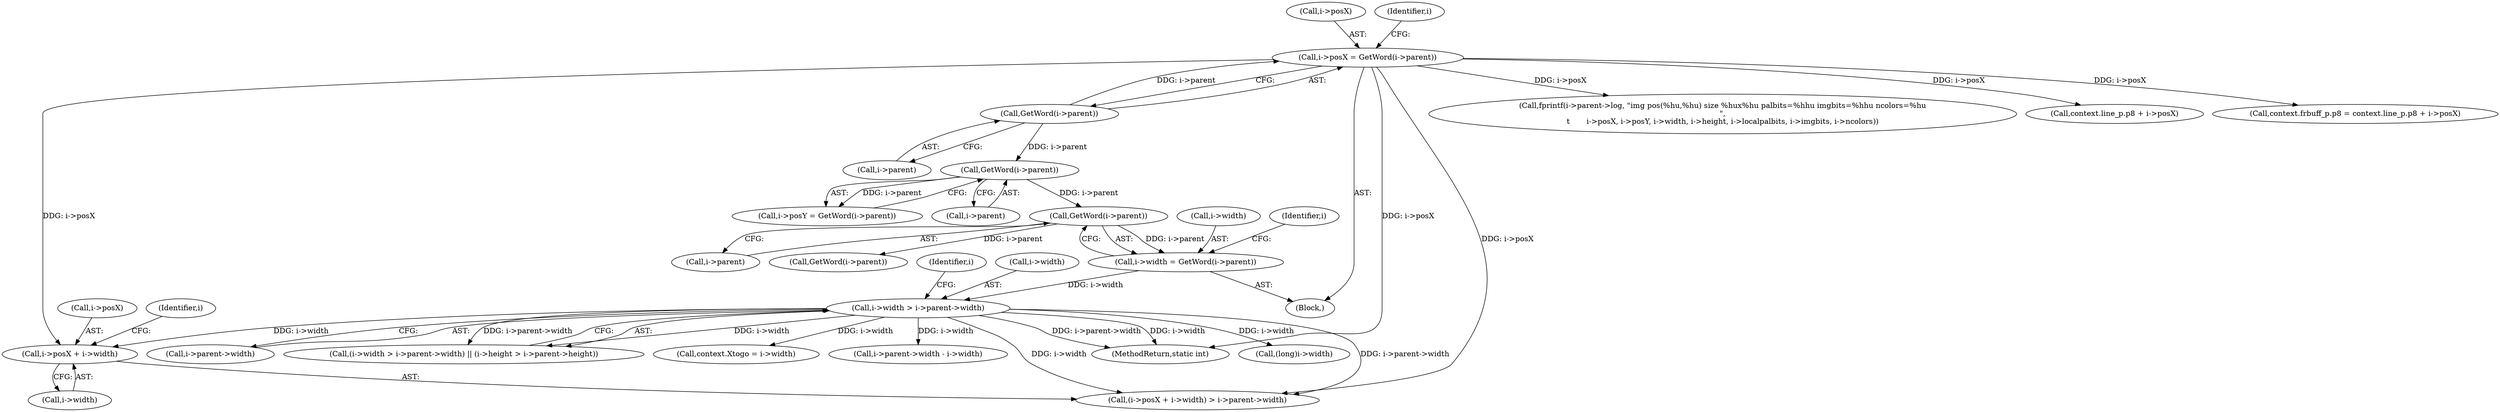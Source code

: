 digraph "0_ngiflib_cf429e0a2fe26b5f01ce0c8e9b79432e94509b6e@pointer" {
"1000232" [label="(Call,i->posX + i->width)"];
"1000161" [label="(Call,i->posX = GetWord(i->parent))"];
"1000165" [label="(Call,GetWord(i->parent))"];
"1000195" [label="(Call,i->width > i->parent->width)"];
"1000177" [label="(Call,i->width = GetWord(i->parent))"];
"1000181" [label="(Call,GetWord(i->parent))"];
"1000173" [label="(Call,GetWord(i->parent))"];
"1000233" [label="(Call,i->posX)"];
"1000936" [label="(MethodReturn,static int)"];
"1000165" [label="(Call,GetWord(i->parent))"];
"1000174" [label="(Call,i->parent)"];
"1000369" [label="(Call,(long)i->width)"];
"1000166" [label="(Call,i->parent)"];
"1000130" [label="(Block,)"];
"1000206" [label="(Identifier,i)"];
"1000231" [label="(Call,(i->posX + i->width) > i->parent->width)"];
"1000199" [label="(Call,i->parent->width)"];
"1000194" [label="(Call,(i->width > i->parent->width) || (i->height > i->parent->height))"];
"1000241" [label="(Identifier,i)"];
"1000178" [label="(Call,i->width)"];
"1000189" [label="(Call,GetWord(i->parent))"];
"1000162" [label="(Call,i->posX)"];
"1000173" [label="(Call,GetWord(i->parent))"];
"1000312" [label="(Call,context.Xtogo = i->width)"];
"1000169" [label="(Call,i->posY = GetWord(i->parent))"];
"1000195" [label="(Call,i->width > i->parent->width)"];
"1000187" [label="(Identifier,i)"];
"1000177" [label="(Call,i->width = GetWord(i->parent))"];
"1000182" [label="(Call,i->parent)"];
"1000232" [label="(Call,i->posX + i->width)"];
"1000171" [label="(Identifier,i)"];
"1000581" [label="(Call,fprintf(i->parent->log, \"img pos(%hu,%hu) size %hux%hu palbits=%hhu imgbits=%hhu ncolors=%hu\n\",\n\t       i->posX, i->posY, i->width, i->height, i->localpalbits, i->imgbits, i->ncolors))"];
"1000262" [label="(Call,i->parent->width - i->width)"];
"1000357" [label="(Call,context.line_p.p8 + i->posX)"];
"1000181" [label="(Call,GetWord(i->parent))"];
"1000196" [label="(Call,i->width)"];
"1000236" [label="(Call,i->width)"];
"1000351" [label="(Call,context.frbuff_p.p8 = context.line_p.p8 + i->posX)"];
"1000161" [label="(Call,i->posX = GetWord(i->parent))"];
"1000232" -> "1000231"  [label="AST: "];
"1000232" -> "1000236"  [label="CFG: "];
"1000233" -> "1000232"  [label="AST: "];
"1000236" -> "1000232"  [label="AST: "];
"1000241" -> "1000232"  [label="CFG: "];
"1000161" -> "1000232"  [label="DDG: i->posX"];
"1000195" -> "1000232"  [label="DDG: i->width"];
"1000161" -> "1000130"  [label="AST: "];
"1000161" -> "1000165"  [label="CFG: "];
"1000162" -> "1000161"  [label="AST: "];
"1000165" -> "1000161"  [label="AST: "];
"1000171" -> "1000161"  [label="CFG: "];
"1000161" -> "1000936"  [label="DDG: i->posX"];
"1000165" -> "1000161"  [label="DDG: i->parent"];
"1000161" -> "1000231"  [label="DDG: i->posX"];
"1000161" -> "1000351"  [label="DDG: i->posX"];
"1000161" -> "1000357"  [label="DDG: i->posX"];
"1000161" -> "1000581"  [label="DDG: i->posX"];
"1000165" -> "1000166"  [label="CFG: "];
"1000166" -> "1000165"  [label="AST: "];
"1000165" -> "1000173"  [label="DDG: i->parent"];
"1000195" -> "1000194"  [label="AST: "];
"1000195" -> "1000199"  [label="CFG: "];
"1000196" -> "1000195"  [label="AST: "];
"1000199" -> "1000195"  [label="AST: "];
"1000206" -> "1000195"  [label="CFG: "];
"1000194" -> "1000195"  [label="CFG: "];
"1000195" -> "1000936"  [label="DDG: i->parent->width"];
"1000195" -> "1000936"  [label="DDG: i->width"];
"1000195" -> "1000194"  [label="DDG: i->width"];
"1000195" -> "1000194"  [label="DDG: i->parent->width"];
"1000177" -> "1000195"  [label="DDG: i->width"];
"1000195" -> "1000231"  [label="DDG: i->width"];
"1000195" -> "1000231"  [label="DDG: i->parent->width"];
"1000195" -> "1000262"  [label="DDG: i->width"];
"1000195" -> "1000312"  [label="DDG: i->width"];
"1000195" -> "1000369"  [label="DDG: i->width"];
"1000177" -> "1000130"  [label="AST: "];
"1000177" -> "1000181"  [label="CFG: "];
"1000178" -> "1000177"  [label="AST: "];
"1000181" -> "1000177"  [label="AST: "];
"1000187" -> "1000177"  [label="CFG: "];
"1000181" -> "1000177"  [label="DDG: i->parent"];
"1000181" -> "1000182"  [label="CFG: "];
"1000182" -> "1000181"  [label="AST: "];
"1000173" -> "1000181"  [label="DDG: i->parent"];
"1000181" -> "1000189"  [label="DDG: i->parent"];
"1000173" -> "1000169"  [label="AST: "];
"1000173" -> "1000174"  [label="CFG: "];
"1000174" -> "1000173"  [label="AST: "];
"1000169" -> "1000173"  [label="CFG: "];
"1000173" -> "1000169"  [label="DDG: i->parent"];
}
